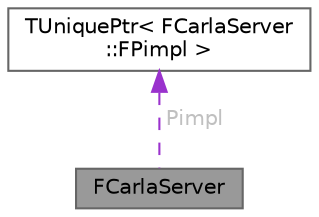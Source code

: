 digraph "FCarlaServer"
{
 // INTERACTIVE_SVG=YES
 // LATEX_PDF_SIZE
  bgcolor="transparent";
  edge [fontname=Helvetica,fontsize=10,labelfontname=Helvetica,labelfontsize=10];
  node [fontname=Helvetica,fontsize=10,shape=box,height=0.2,width=0.4];
  Node1 [id="Node000001",label="FCarlaServer",height=0.2,width=0.4,color="gray40", fillcolor="grey60", style="filled", fontcolor="black",tooltip=" "];
  Node2 -> Node1 [id="edge1_Node000001_Node000002",dir="back",color="darkorchid3",style="dashed",tooltip=" ",label=" Pimpl",fontcolor="grey" ];
  Node2 [id="Node000002",label="TUniquePtr\< FCarlaServer\l::FPimpl \>",height=0.2,width=0.4,color="gray40", fillcolor="white", style="filled",tooltip=" "];
}
